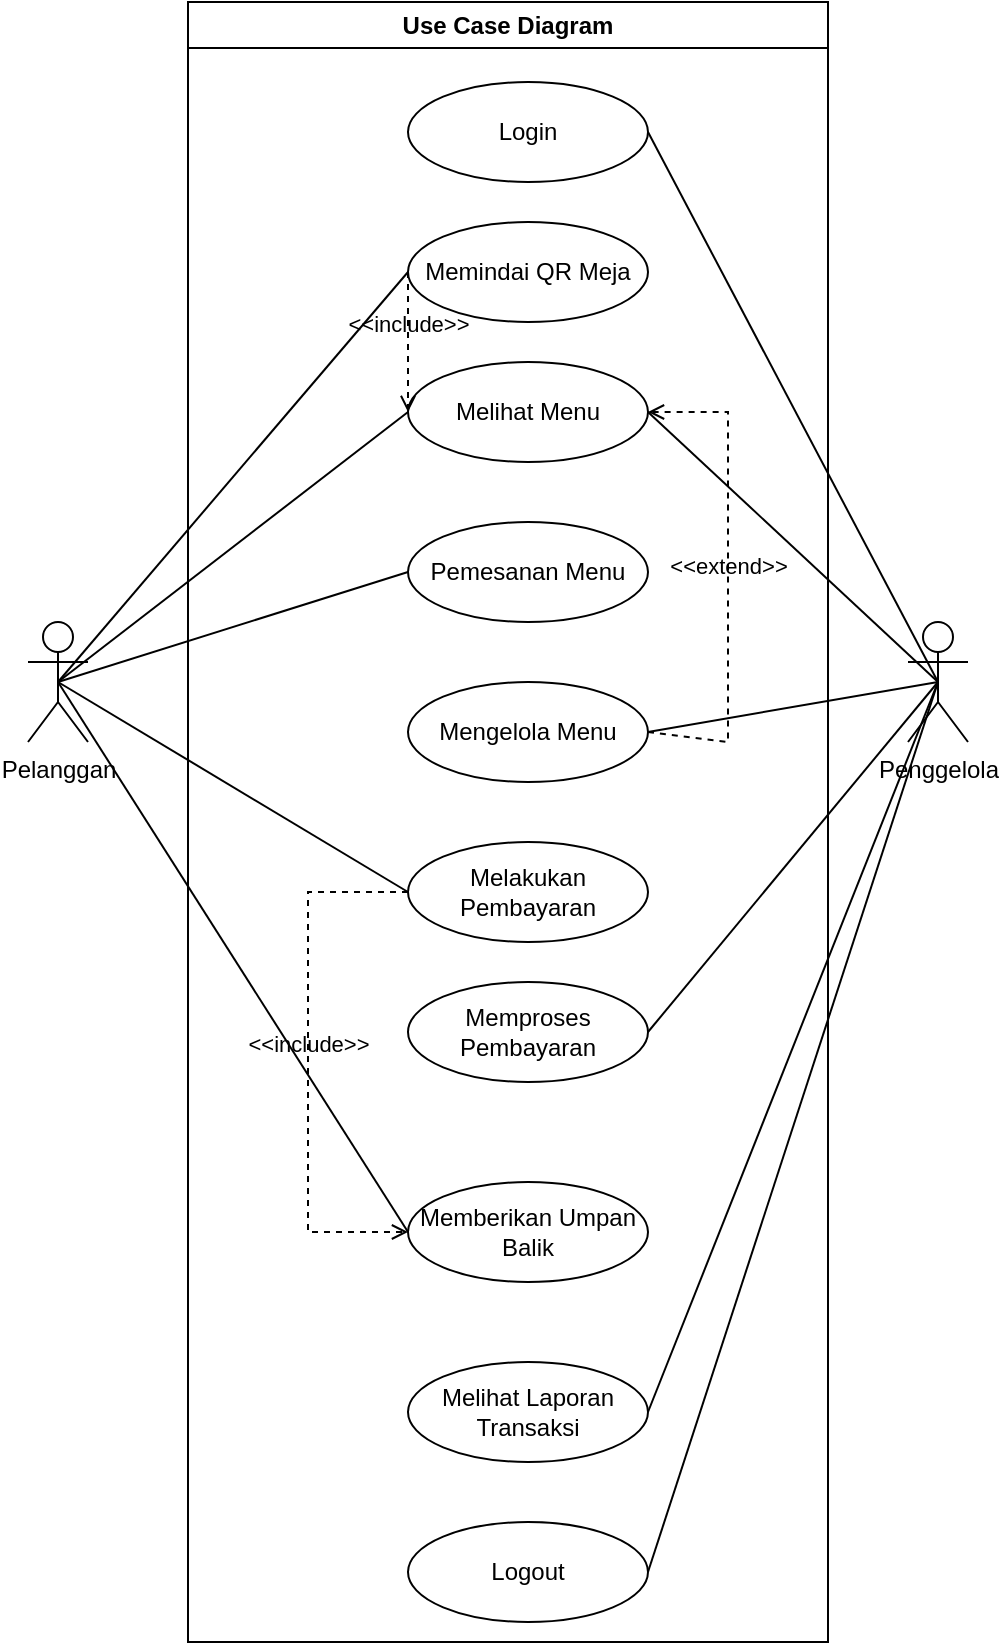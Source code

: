 <mxfile version="28.0.4" pages="5">
  <diagram name="Use Case" id="55sZkN8YdMZ-hKlBW132">
    <mxGraphModel dx="2066" dy="1201" grid="1" gridSize="10" guides="1" tooltips="1" connect="1" arrows="1" fold="1" page="1" pageScale="1" pageWidth="850" pageHeight="1100" math="0" shadow="0">
      <root>
        <mxCell id="0" />
        <mxCell id="1" parent="0" />
        <mxCell id="o2vnmsY_6hxSHBYJZXNm-15" style="rounded=0;orthogonalLoop=1;jettySize=auto;html=1;exitX=0.5;exitY=0.5;exitDx=0;exitDy=0;exitPerimeter=0;entryX=0;entryY=0.5;entryDx=0;entryDy=0;endArrow=none;startFill=0;" parent="1" source="o2vnmsY_6hxSHBYJZXNm-1" target="o2vnmsY_6hxSHBYJZXNm-6" edge="1">
          <mxGeometry relative="1" as="geometry" />
        </mxCell>
        <mxCell id="o2vnmsY_6hxSHBYJZXNm-16" style="rounded=0;orthogonalLoop=1;jettySize=auto;html=1;exitX=0.5;exitY=0.5;exitDx=0;exitDy=0;exitPerimeter=0;entryX=0;entryY=0.5;entryDx=0;entryDy=0;endArrow=none;startFill=0;" parent="1" source="o2vnmsY_6hxSHBYJZXNm-1" target="o2vnmsY_6hxSHBYJZXNm-8" edge="1">
          <mxGeometry relative="1" as="geometry" />
        </mxCell>
        <mxCell id="o2vnmsY_6hxSHBYJZXNm-17" style="rounded=0;orthogonalLoop=1;jettySize=auto;html=1;exitX=0.5;exitY=0.5;exitDx=0;exitDy=0;exitPerimeter=0;entryX=0;entryY=0.5;entryDx=0;entryDy=0;endArrow=none;startFill=0;" parent="1" source="o2vnmsY_6hxSHBYJZXNm-1" target="o2vnmsY_6hxSHBYJZXNm-10" edge="1">
          <mxGeometry relative="1" as="geometry" />
        </mxCell>
        <mxCell id="o2vnmsY_6hxSHBYJZXNm-1" value="Pelanggan" style="shape=umlActor;verticalLabelPosition=bottom;verticalAlign=top;html=1;outlineConnect=0;" parent="1" vertex="1">
          <mxGeometry x="150" y="320" width="30" height="60" as="geometry" />
        </mxCell>
        <mxCell id="o2vnmsY_6hxSHBYJZXNm-19" style="rounded=0;orthogonalLoop=1;jettySize=auto;html=1;exitX=0.5;exitY=0.5;exitDx=0;exitDy=0;exitPerimeter=0;entryX=1;entryY=0.5;entryDx=0;entryDy=0;endArrow=none;startFill=0;" parent="1" source="o2vnmsY_6hxSHBYJZXNm-3" target="o2vnmsY_6hxSHBYJZXNm-5" edge="1">
          <mxGeometry relative="1" as="geometry" />
        </mxCell>
        <mxCell id="o2vnmsY_6hxSHBYJZXNm-20" style="rounded=0;orthogonalLoop=1;jettySize=auto;html=1;exitX=0.5;exitY=0.5;exitDx=0;exitDy=0;exitPerimeter=0;entryX=1;entryY=0.5;entryDx=0;entryDy=0;endArrow=none;startFill=0;" parent="1" source="o2vnmsY_6hxSHBYJZXNm-3" target="o2vnmsY_6hxSHBYJZXNm-6" edge="1">
          <mxGeometry relative="1" as="geometry" />
        </mxCell>
        <mxCell id="o2vnmsY_6hxSHBYJZXNm-21" style="rounded=0;orthogonalLoop=1;jettySize=auto;html=1;exitX=0.5;exitY=0.5;exitDx=0;exitDy=0;exitPerimeter=0;entryX=1;entryY=0.5;entryDx=0;entryDy=0;endArrow=none;startFill=0;" parent="1" source="o2vnmsY_6hxSHBYJZXNm-3" target="o2vnmsY_6hxSHBYJZXNm-7" edge="1">
          <mxGeometry relative="1" as="geometry" />
        </mxCell>
        <mxCell id="o2vnmsY_6hxSHBYJZXNm-22" style="rounded=0;orthogonalLoop=1;jettySize=auto;html=1;exitX=0.5;exitY=0.5;exitDx=0;exitDy=0;exitPerimeter=0;entryX=1;entryY=0.5;entryDx=0;entryDy=0;endArrow=none;startFill=0;" parent="1" source="o2vnmsY_6hxSHBYJZXNm-3" target="o2vnmsY_6hxSHBYJZXNm-9" edge="1">
          <mxGeometry relative="1" as="geometry" />
        </mxCell>
        <mxCell id="o2vnmsY_6hxSHBYJZXNm-23" style="rounded=0;orthogonalLoop=1;jettySize=auto;html=1;exitX=0.5;exitY=0.5;exitDx=0;exitDy=0;exitPerimeter=0;entryX=1;entryY=0.5;entryDx=0;entryDy=0;endArrow=none;startFill=0;" parent="1" source="o2vnmsY_6hxSHBYJZXNm-3" target="o2vnmsY_6hxSHBYJZXNm-11" edge="1">
          <mxGeometry relative="1" as="geometry" />
        </mxCell>
        <mxCell id="o2vnmsY_6hxSHBYJZXNm-24" style="rounded=0;orthogonalLoop=1;jettySize=auto;html=1;exitX=0.5;exitY=0.5;exitDx=0;exitDy=0;exitPerimeter=0;entryX=1;entryY=0.5;entryDx=0;entryDy=0;endArrow=none;startFill=0;" parent="1" source="o2vnmsY_6hxSHBYJZXNm-3" target="o2vnmsY_6hxSHBYJZXNm-12" edge="1">
          <mxGeometry relative="1" as="geometry" />
        </mxCell>
        <mxCell id="o2vnmsY_6hxSHBYJZXNm-3" value="Penggelola" style="shape=umlActor;verticalLabelPosition=bottom;verticalAlign=top;html=1;outlineConnect=0;" parent="1" vertex="1">
          <mxGeometry x="590" y="320" width="30" height="60" as="geometry" />
        </mxCell>
        <mxCell id="o2vnmsY_6hxSHBYJZXNm-28" value="Use Case Diagram" style="swimlane;whiteSpace=wrap;html=1;" parent="1" vertex="1">
          <mxGeometry x="230" y="10" width="320" height="820" as="geometry" />
        </mxCell>
        <mxCell id="o2vnmsY_6hxSHBYJZXNm-6" value="Melihat Menu" style="ellipse;whiteSpace=wrap;html=1;" parent="o2vnmsY_6hxSHBYJZXNm-28" vertex="1">
          <mxGeometry x="110" y="180" width="120" height="50" as="geometry" />
        </mxCell>
        <mxCell id="o2vnmsY_6hxSHBYJZXNm-25" value="&amp;lt;&amp;lt;extend&amp;gt;&amp;gt;" style="html=1;verticalAlign=bottom;labelBackgroundColor=none;endArrow=open;endFill=0;dashed=1;rounded=0;entryX=1;entryY=0.5;entryDx=0;entryDy=0;exitX=1;exitY=0.5;exitDx=0;exitDy=0;" parent="o2vnmsY_6hxSHBYJZXNm-28" source="o2vnmsY_6hxSHBYJZXNm-7" target="o2vnmsY_6hxSHBYJZXNm-6" edge="1">
          <mxGeometry x="-0.025" width="160" relative="1" as="geometry">
            <mxPoint x="170" y="340" as="sourcePoint" />
            <mxPoint x="280" y="490" as="targetPoint" />
            <mxPoint as="offset" />
            <Array as="points">
              <mxPoint x="270" y="370" />
              <mxPoint x="270" y="205" />
            </Array>
          </mxGeometry>
        </mxCell>
        <mxCell id="o2vnmsY_6hxSHBYJZXNm-7" value="Mengelola Menu" style="ellipse;whiteSpace=wrap;html=1;" parent="o2vnmsY_6hxSHBYJZXNm-28" vertex="1">
          <mxGeometry x="110" y="340" width="120" height="50" as="geometry" />
        </mxCell>
        <mxCell id="o2vnmsY_6hxSHBYJZXNm-8" value="Melakukan Pembayaran" style="ellipse;whiteSpace=wrap;html=1;" parent="o2vnmsY_6hxSHBYJZXNm-28" vertex="1">
          <mxGeometry x="110" y="420" width="120" height="50" as="geometry" />
        </mxCell>
        <mxCell id="o2vnmsY_6hxSHBYJZXNm-27" value="&amp;lt;&amp;lt;include&amp;gt;&amp;gt;" style="html=1;verticalAlign=bottom;labelBackgroundColor=none;endArrow=open;endFill=0;dashed=1;rounded=0;exitX=0;exitY=0.5;exitDx=0;exitDy=0;entryX=0;entryY=0.5;entryDx=0;entryDy=0;" parent="o2vnmsY_6hxSHBYJZXNm-28" source="o2vnmsY_6hxSHBYJZXNm-8" target="o2vnmsY_6hxSHBYJZXNm-10" edge="1">
          <mxGeometry width="160" relative="1" as="geometry">
            <mxPoint x="120" y="470" as="sourcePoint" />
            <mxPoint x="280" y="470" as="targetPoint" />
            <Array as="points">
              <mxPoint x="60" y="445" />
              <mxPoint x="60" y="615" />
            </Array>
          </mxGeometry>
        </mxCell>
        <mxCell id="o2vnmsY_6hxSHBYJZXNm-9" value="Memproses Pembayaran" style="ellipse;whiteSpace=wrap;html=1;" parent="o2vnmsY_6hxSHBYJZXNm-28" vertex="1">
          <mxGeometry x="110" y="490" width="120" height="50" as="geometry" />
        </mxCell>
        <mxCell id="o2vnmsY_6hxSHBYJZXNm-10" value="Memberikan Umpan Balik" style="ellipse;whiteSpace=wrap;html=1;" parent="o2vnmsY_6hxSHBYJZXNm-28" vertex="1">
          <mxGeometry x="110" y="590" width="120" height="50" as="geometry" />
        </mxCell>
        <mxCell id="o2vnmsY_6hxSHBYJZXNm-11" value="Melihat Laporan Transaksi" style="ellipse;whiteSpace=wrap;html=1;" parent="o2vnmsY_6hxSHBYJZXNm-28" vertex="1">
          <mxGeometry x="110" y="680" width="120" height="50" as="geometry" />
        </mxCell>
        <mxCell id="o2vnmsY_6hxSHBYJZXNm-12" value="Logout" style="ellipse;whiteSpace=wrap;html=1;" parent="o2vnmsY_6hxSHBYJZXNm-28" vertex="1">
          <mxGeometry x="110" y="760" width="120" height="50" as="geometry" />
        </mxCell>
        <mxCell id="bZUgBfyAt-HfE0C3SZsf-1" value="Pemesanan Menu" style="ellipse;whiteSpace=wrap;html=1;" parent="o2vnmsY_6hxSHBYJZXNm-28" vertex="1">
          <mxGeometry x="110" y="260" width="120" height="50" as="geometry" />
        </mxCell>
        <mxCell id="o2vnmsY_6hxSHBYJZXNm-5" value="Login" style="ellipse;whiteSpace=wrap;html=1;" parent="o2vnmsY_6hxSHBYJZXNm-28" vertex="1">
          <mxGeometry x="110" y="40" width="120" height="50" as="geometry" />
        </mxCell>
        <mxCell id="XxN6MgfxbXCgbraZ-0Pj-1" value="Memindai QR Meja" style="ellipse;whiteSpace=wrap;html=1;" parent="o2vnmsY_6hxSHBYJZXNm-28" vertex="1">
          <mxGeometry x="110" y="110" width="120" height="50" as="geometry" />
        </mxCell>
        <mxCell id="XxN6MgfxbXCgbraZ-0Pj-2" value="&amp;lt;&amp;lt;include&amp;gt;&amp;gt;" style="html=1;verticalAlign=bottom;labelBackgroundColor=none;endArrow=open;endFill=0;dashed=1;rounded=0;entryX=0;entryY=0.5;entryDx=0;entryDy=0;exitX=0;exitY=0.5;exitDx=0;exitDy=0;" parent="o2vnmsY_6hxSHBYJZXNm-28" source="XxN6MgfxbXCgbraZ-0Pj-1" target="o2vnmsY_6hxSHBYJZXNm-6" edge="1">
          <mxGeometry width="160" relative="1" as="geometry">
            <mxPoint x="120" y="410" as="sourcePoint" />
            <mxPoint x="280" y="410" as="targetPoint" />
            <mxPoint as="offset" />
          </mxGeometry>
        </mxCell>
        <mxCell id="bZUgBfyAt-HfE0C3SZsf-2" style="rounded=0;orthogonalLoop=1;jettySize=auto;html=1;exitX=0.5;exitY=0.5;exitDx=0;exitDy=0;exitPerimeter=0;entryX=0;entryY=0.5;entryDx=0;entryDy=0;endArrow=none;startFill=0;" parent="1" source="o2vnmsY_6hxSHBYJZXNm-1" target="bZUgBfyAt-HfE0C3SZsf-1" edge="1">
          <mxGeometry relative="1" as="geometry">
            <mxPoint x="320" y="375" as="sourcePoint" />
            <mxPoint x="495" y="240" as="targetPoint" />
          </mxGeometry>
        </mxCell>
        <mxCell id="pUhmDYW239pqNEzSOSiQ-1" style="rounded=0;orthogonalLoop=1;jettySize=auto;html=1;exitX=0.5;exitY=0.5;exitDx=0;exitDy=0;exitPerimeter=0;entryX=0;entryY=0.5;entryDx=0;entryDy=0;endArrow=none;startFill=0;" edge="1" parent="1" source="o2vnmsY_6hxSHBYJZXNm-1" target="XxN6MgfxbXCgbraZ-0Pj-1">
          <mxGeometry relative="1" as="geometry" />
        </mxCell>
      </root>
    </mxGraphModel>
  </diagram>
  <diagram id="__RHel02OCl8HwPLvtvn" name="Class Diagram">
    <mxGraphModel dx="1426" dy="824" grid="1" gridSize="10" guides="1" tooltips="1" connect="1" arrows="1" fold="1" page="1" pageScale="1" pageWidth="850" pageHeight="1100" math="0" shadow="0">
      <root>
        <mxCell id="0" />
        <mxCell id="1" parent="0" />
        <mxCell id="_2oM87HFaIKa-joO6hip-73" value="User" style="swimlane;fontStyle=1;align=center;verticalAlign=top;childLayout=stackLayout;horizontal=1;startSize=32;horizontalStack=0;resizeParent=1;resizeParentMax=0;resizeLast=0;collapsible=0;marginBottom=0;" parent="1" vertex="1">
          <mxGeometry x="40" y="50" width="303" height="264" as="geometry" />
        </mxCell>
        <mxCell id="_2oM87HFaIKa-joO6hip-74" value="+int id" style="text;strokeColor=none;fillColor=none;align=left;verticalAlign=top;spacingLeft=4;spacingRight=4;overflow=hidden;rotatable=0;points=[[0,0.5],[1,0.5]];portConstraint=eastwest;" parent="_2oM87HFaIKa-joO6hip-73" vertex="1">
          <mxGeometry y="32" width="303" height="32" as="geometry" />
        </mxCell>
        <mxCell id="_2oM87HFaIKa-joO6hip-75" value="+string name" style="text;strokeColor=none;fillColor=none;align=left;verticalAlign=top;spacingLeft=4;spacingRight=4;overflow=hidden;rotatable=0;points=[[0,0.5],[1,0.5]];portConstraint=eastwest;" parent="_2oM87HFaIKa-joO6hip-73" vertex="1">
          <mxGeometry y="64" width="303" height="32" as="geometry" />
        </mxCell>
        <mxCell id="_2oM87HFaIKa-joO6hip-76" value="+string email" style="text;strokeColor=none;fillColor=none;align=left;verticalAlign=top;spacingLeft=4;spacingRight=4;overflow=hidden;rotatable=0;points=[[0,0.5],[1,0.5]];portConstraint=eastwest;" parent="_2oM87HFaIKa-joO6hip-73" vertex="1">
          <mxGeometry y="96" width="303" height="32" as="geometry" />
        </mxCell>
        <mxCell id="_2oM87HFaIKa-joO6hip-77" value="+string password" style="text;strokeColor=none;fillColor=none;align=left;verticalAlign=top;spacingLeft=4;spacingRight=4;overflow=hidden;rotatable=0;points=[[0,0.5],[1,0.5]];portConstraint=eastwest;" parent="_2oM87HFaIKa-joO6hip-73" vertex="1">
          <mxGeometry y="128" width="303" height="32" as="geometry" />
        </mxCell>
        <mxCell id="_2oM87HFaIKa-joO6hip-78" style="line;strokeWidth=1;fillColor=none;align=left;verticalAlign=middle;spacingTop=-1;spacingLeft=3;spacingRight=3;rotatable=0;labelPosition=right;points=[];portConstraint=eastwest;strokeColor=inherit;" parent="_2oM87HFaIKa-joO6hip-73" vertex="1">
          <mxGeometry y="160" width="303" height="8" as="geometry" />
        </mxCell>
        <mxCell id="_2oM87HFaIKa-joO6hip-79" value="+enum role(admin, kasir, pelanggan)" style="text;strokeColor=none;fillColor=none;align=left;verticalAlign=top;spacingLeft=4;spacingRight=4;overflow=hidden;rotatable=0;points=[[0,0.5],[1,0.5]];portConstraint=eastwest;" parent="_2oM87HFaIKa-joO6hip-73" vertex="1">
          <mxGeometry y="168" width="303" height="32" as="geometry" />
        </mxCell>
        <mxCell id="_2oM87HFaIKa-joO6hip-80" value="+login()" style="text;strokeColor=none;fillColor=none;align=left;verticalAlign=top;spacingLeft=4;spacingRight=4;overflow=hidden;rotatable=0;points=[[0,0.5],[1,0.5]];portConstraint=eastwest;" parent="_2oM87HFaIKa-joO6hip-73" vertex="1">
          <mxGeometry y="200" width="303" height="32" as="geometry" />
        </mxCell>
        <mxCell id="_2oM87HFaIKa-joO6hip-81" value="+logout()" style="text;strokeColor=none;fillColor=none;align=left;verticalAlign=top;spacingLeft=4;spacingRight=4;overflow=hidden;rotatable=0;points=[[0,0.5],[1,0.5]];portConstraint=eastwest;" parent="_2oM87HFaIKa-joO6hip-73" vertex="1">
          <mxGeometry y="232" width="303" height="32" as="geometry" />
        </mxCell>
        <mxCell id="_2oM87HFaIKa-joO6hip-82" value="Menu" style="swimlane;fontStyle=1;align=center;verticalAlign=top;childLayout=stackLayout;horizontal=1;startSize=29.818;horizontalStack=0;resizeParent=1;resizeParentMax=0;resizeLast=0;collapsible=0;marginBottom=0;" parent="1" vertex="1">
          <mxGeometry x="56" y="740" width="184" height="337.818" as="geometry" />
        </mxCell>
        <mxCell id="_2oM87HFaIKa-joO6hip-83" value="+int id" style="text;strokeColor=none;fillColor=none;align=left;verticalAlign=top;spacingLeft=4;spacingRight=4;overflow=hidden;rotatable=0;points=[[0,0.5],[1,0.5]];portConstraint=eastwest;" parent="_2oM87HFaIKa-joO6hip-82" vertex="1">
          <mxGeometry y="29.818" width="184" height="30" as="geometry" />
        </mxCell>
        <mxCell id="_2oM87HFaIKa-joO6hip-84" value="+string nama_menu" style="text;strokeColor=none;fillColor=none;align=left;verticalAlign=top;spacingLeft=4;spacingRight=4;overflow=hidden;rotatable=0;points=[[0,0.5],[1,0.5]];portConstraint=eastwest;" parent="_2oM87HFaIKa-joO6hip-82" vertex="1">
          <mxGeometry y="59.818" width="184" height="30" as="geometry" />
        </mxCell>
        <mxCell id="_2oM87HFaIKa-joO6hip-85" value="+string deskripsi" style="text;strokeColor=none;fillColor=none;align=left;verticalAlign=top;spacingLeft=4;spacingRight=4;overflow=hidden;rotatable=0;points=[[0,0.5],[1,0.5]];portConstraint=eastwest;" parent="_2oM87HFaIKa-joO6hip-82" vertex="1">
          <mxGeometry y="89.818" width="184" height="30" as="geometry" />
        </mxCell>
        <mxCell id="_2oM87HFaIKa-joO6hip-86" value="+decimal harga" style="text;strokeColor=none;fillColor=none;align=left;verticalAlign=top;spacingLeft=4;spacingRight=4;overflow=hidden;rotatable=0;points=[[0,0.5],[1,0.5]];portConstraint=eastwest;" parent="_2oM87HFaIKa-joO6hip-82" vertex="1">
          <mxGeometry y="119.818" width="184" height="30" as="geometry" />
        </mxCell>
        <mxCell id="_2oM87HFaIKa-joO6hip-87" value="+string kategori" style="text;strokeColor=none;fillColor=none;align=left;verticalAlign=top;spacingLeft=4;spacingRight=4;overflow=hidden;rotatable=0;points=[[0,0.5],[1,0.5]];portConstraint=eastwest;" parent="_2oM87HFaIKa-joO6hip-82" vertex="1">
          <mxGeometry y="149.818" width="184" height="30" as="geometry" />
        </mxCell>
        <mxCell id="_2oM87HFaIKa-joO6hip-88" value="+string foto" style="text;strokeColor=none;fillColor=none;align=left;verticalAlign=top;spacingLeft=4;spacingRight=4;overflow=hidden;rotatable=0;points=[[0,0.5],[1,0.5]];portConstraint=eastwest;" parent="_2oM87HFaIKa-joO6hip-82" vertex="1">
          <mxGeometry y="179.818" width="184" height="30" as="geometry" />
        </mxCell>
        <mxCell id="_2oM87HFaIKa-joO6hip-89" value="+boolean status" style="text;strokeColor=none;fillColor=none;align=left;verticalAlign=top;spacingLeft=4;spacingRight=4;overflow=hidden;rotatable=0;points=[[0,0.5],[1,0.5]];portConstraint=eastwest;" parent="_2oM87HFaIKa-joO6hip-82" vertex="1">
          <mxGeometry y="209.818" width="184" height="30" as="geometry" />
        </mxCell>
        <mxCell id="_2oM87HFaIKa-joO6hip-90" style="line;strokeWidth=1;fillColor=none;align=left;verticalAlign=middle;spacingTop=-1;spacingLeft=3;spacingRight=3;rotatable=0;labelPosition=right;points=[];portConstraint=eastwest;strokeColor=inherit;" parent="_2oM87HFaIKa-joO6hip-82" vertex="1">
          <mxGeometry y="239.818" width="184" height="8" as="geometry" />
        </mxCell>
        <mxCell id="_2oM87HFaIKa-joO6hip-91" value="+tambahMenu()" style="text;strokeColor=none;fillColor=none;align=left;verticalAlign=top;spacingLeft=4;spacingRight=4;overflow=hidden;rotatable=0;points=[[0,0.5],[1,0.5]];portConstraint=eastwest;" parent="_2oM87HFaIKa-joO6hip-82" vertex="1">
          <mxGeometry y="247.818" width="184" height="30" as="geometry" />
        </mxCell>
        <mxCell id="_2oM87HFaIKa-joO6hip-92" value="+ubahMenu()" style="text;strokeColor=none;fillColor=none;align=left;verticalAlign=top;spacingLeft=4;spacingRight=4;overflow=hidden;rotatable=0;points=[[0,0.5],[1,0.5]];portConstraint=eastwest;" parent="_2oM87HFaIKa-joO6hip-82" vertex="1">
          <mxGeometry y="277.818" width="184" height="30" as="geometry" />
        </mxCell>
        <mxCell id="_2oM87HFaIKa-joO6hip-93" value="+hapusMenu()" style="text;strokeColor=none;fillColor=none;align=left;verticalAlign=top;spacingLeft=4;spacingRight=4;overflow=hidden;rotatable=0;points=[[0,0.5],[1,0.5]];portConstraint=eastwest;" parent="_2oM87HFaIKa-joO6hip-82" vertex="1">
          <mxGeometry y="307.818" width="184" height="30" as="geometry" />
        </mxCell>
        <mxCell id="_2oM87HFaIKa-joO6hip-94" value="Order" style="swimlane;fontStyle=1;align=center;verticalAlign=top;childLayout=stackLayout;horizontal=1;startSize=31.111;horizontalStack=0;resizeParent=1;resizeParentMax=0;resizeLast=0;collapsible=0;marginBottom=0;" parent="1" vertex="1">
          <mxGeometry x="440" y="50" width="401" height="318.111" as="geometry" />
        </mxCell>
        <mxCell id="_2oM87HFaIKa-joO6hip-95" value="+int id" style="text;strokeColor=none;fillColor=none;align=left;verticalAlign=top;spacingLeft=4;spacingRight=4;overflow=hidden;rotatable=0;points=[[0,0.5],[1,0.5]];portConstraint=eastwest;" parent="_2oM87HFaIKa-joO6hip-94" vertex="1">
          <mxGeometry y="31.111" width="401" height="31" as="geometry" />
        </mxCell>
        <mxCell id="_2oM87HFaIKa-joO6hip-96" value="+int user_id" style="text;strokeColor=none;fillColor=none;align=left;verticalAlign=top;spacingLeft=4;spacingRight=4;overflow=hidden;rotatable=0;points=[[0,0.5],[1,0.5]];portConstraint=eastwest;" parent="_2oM87HFaIKa-joO6hip-94" vertex="1">
          <mxGeometry y="62.111" width="401" height="31" as="geometry" />
        </mxCell>
        <mxCell id="1t9FYPVaqNPT6Nxa8_Vi-1" value="+int no_meja" style="text;strokeColor=none;fillColor=none;align=left;verticalAlign=top;spacingLeft=4;spacingRight=4;overflow=hidden;rotatable=0;points=[[0,0.5],[1,0.5]];portConstraint=eastwest;" vertex="1" parent="_2oM87HFaIKa-joO6hip-94">
          <mxGeometry y="93.111" width="401" height="31" as="geometry" />
        </mxCell>
        <mxCell id="_2oM87HFaIKa-joO6hip-97" value="+datetime tanggal_order" style="text;strokeColor=none;fillColor=none;align=left;verticalAlign=top;spacingLeft=4;spacingRight=4;overflow=hidden;rotatable=0;points=[[0,0.5],[1,0.5]];portConstraint=eastwest;" parent="_2oM87HFaIKa-joO6hip-94" vertex="1">
          <mxGeometry y="124.111" width="401" height="31" as="geometry" />
        </mxCell>
        <mxCell id="_2oM87HFaIKa-joO6hip-98" value="+decimal total_harga" style="text;strokeColor=none;fillColor=none;align=left;verticalAlign=top;spacingLeft=4;spacingRight=4;overflow=hidden;rotatable=0;points=[[0,0.5],[1,0.5]];portConstraint=eastwest;" parent="_2oM87HFaIKa-joO6hip-94" vertex="1">
          <mxGeometry y="155.111" width="401" height="31" as="geometry" />
        </mxCell>
        <mxCell id="_2oM87HFaIKa-joO6hip-99" style="line;strokeWidth=1;fillColor=none;align=left;verticalAlign=middle;spacingTop=-1;spacingLeft=3;spacingRight=3;rotatable=0;labelPosition=right;points=[];portConstraint=eastwest;strokeColor=inherit;" parent="_2oM87HFaIKa-joO6hip-94" vertex="1">
          <mxGeometry y="186.111" width="401" height="8" as="geometry" />
        </mxCell>
        <mxCell id="_2oM87HFaIKa-joO6hip-100" value="+enum status_order(menunggu, diproses, selesai)" style="text;strokeColor=none;fillColor=none;align=left;verticalAlign=top;spacingLeft=4;spacingRight=4;overflow=hidden;rotatable=0;points=[[0,0.5],[1,0.5]];portConstraint=eastwest;" parent="_2oM87HFaIKa-joO6hip-94" vertex="1">
          <mxGeometry y="194.111" width="401" height="31" as="geometry" />
        </mxCell>
        <mxCell id="_2oM87HFaIKa-joO6hip-101" value="+buatOrder()" style="text;strokeColor=none;fillColor=none;align=left;verticalAlign=top;spacingLeft=4;spacingRight=4;overflow=hidden;rotatable=0;points=[[0,0.5],[1,0.5]];portConstraint=eastwest;" parent="_2oM87HFaIKa-joO6hip-94" vertex="1">
          <mxGeometry y="225.111" width="401" height="31" as="geometry" />
        </mxCell>
        <mxCell id="_2oM87HFaIKa-joO6hip-102" value="+updateStatus()" style="text;strokeColor=none;fillColor=none;align=left;verticalAlign=top;spacingLeft=4;spacingRight=4;overflow=hidden;rotatable=0;points=[[0,0.5],[1,0.5]];portConstraint=eastwest;" parent="_2oM87HFaIKa-joO6hip-94" vertex="1">
          <mxGeometry y="256.111" width="401" height="31" as="geometry" />
        </mxCell>
        <mxCell id="_2oM87HFaIKa-joO6hip-103" value="+hitungTotal()" style="text;strokeColor=none;fillColor=none;align=left;verticalAlign=top;spacingLeft=4;spacingRight=4;overflow=hidden;rotatable=0;points=[[0,0.5],[1,0.5]];portConstraint=eastwest;" parent="_2oM87HFaIKa-joO6hip-94" vertex="1">
          <mxGeometry y="287.111" width="401" height="31" as="geometry" />
        </mxCell>
        <mxCell id="_2oM87HFaIKa-joO6hip-104" value="OrderDetail" style="swimlane;fontStyle=1;align=center;verticalAlign=top;childLayout=stackLayout;horizontal=1;startSize=32;horizontalStack=0;resizeParent=1;resizeParentMax=0;resizeLast=0;collapsible=0;marginBottom=0;" parent="1" vertex="1">
          <mxGeometry x="50" y="390" width="196" height="264" as="geometry" />
        </mxCell>
        <mxCell id="_2oM87HFaIKa-joO6hip-105" value="+int id" style="text;strokeColor=none;fillColor=none;align=left;verticalAlign=top;spacingLeft=4;spacingRight=4;overflow=hidden;rotatable=0;points=[[0,0.5],[1,0.5]];portConstraint=eastwest;" parent="_2oM87HFaIKa-joO6hip-104" vertex="1">
          <mxGeometry y="32" width="196" height="32" as="geometry" />
        </mxCell>
        <mxCell id="_2oM87HFaIKa-joO6hip-106" value="+int order_id" style="text;strokeColor=none;fillColor=none;align=left;verticalAlign=top;spacingLeft=4;spacingRight=4;overflow=hidden;rotatable=0;points=[[0,0.5],[1,0.5]];portConstraint=eastwest;" parent="_2oM87HFaIKa-joO6hip-104" vertex="1">
          <mxGeometry y="64" width="196" height="32" as="geometry" />
        </mxCell>
        <mxCell id="_2oM87HFaIKa-joO6hip-107" value="+int menu_id" style="text;strokeColor=none;fillColor=none;align=left;verticalAlign=top;spacingLeft=4;spacingRight=4;overflow=hidden;rotatable=0;points=[[0,0.5],[1,0.5]];portConstraint=eastwest;" parent="_2oM87HFaIKa-joO6hip-104" vertex="1">
          <mxGeometry y="96" width="196" height="32" as="geometry" />
        </mxCell>
        <mxCell id="_2oM87HFaIKa-joO6hip-108" value="+int jumlah" style="text;strokeColor=none;fillColor=none;align=left;verticalAlign=top;spacingLeft=4;spacingRight=4;overflow=hidden;rotatable=0;points=[[0,0.5],[1,0.5]];portConstraint=eastwest;" parent="_2oM87HFaIKa-joO6hip-104" vertex="1">
          <mxGeometry y="128" width="196" height="32" as="geometry" />
        </mxCell>
        <mxCell id="_2oM87HFaIKa-joO6hip-109" value="+decimal subtotal" style="text;strokeColor=none;fillColor=none;align=left;verticalAlign=top;spacingLeft=4;spacingRight=4;overflow=hidden;rotatable=0;points=[[0,0.5],[1,0.5]];portConstraint=eastwest;" parent="_2oM87HFaIKa-joO6hip-104" vertex="1">
          <mxGeometry y="160" width="196" height="32" as="geometry" />
        </mxCell>
        <mxCell id="_2oM87HFaIKa-joO6hip-110" style="line;strokeWidth=1;fillColor=none;align=left;verticalAlign=middle;spacingTop=-1;spacingLeft=3;spacingRight=3;rotatable=0;labelPosition=right;points=[];portConstraint=eastwest;strokeColor=inherit;" parent="_2oM87HFaIKa-joO6hip-104" vertex="1">
          <mxGeometry y="192" width="196" height="8" as="geometry" />
        </mxCell>
        <mxCell id="_2oM87HFaIKa-joO6hip-111" value="+tambahItem()" style="text;strokeColor=none;fillColor=none;align=left;verticalAlign=top;spacingLeft=4;spacingRight=4;overflow=hidden;rotatable=0;points=[[0,0.5],[1,0.5]];portConstraint=eastwest;" parent="_2oM87HFaIKa-joO6hip-104" vertex="1">
          <mxGeometry y="200" width="196" height="32" as="geometry" />
        </mxCell>
        <mxCell id="_2oM87HFaIKa-joO6hip-112" value="+hapusItem()" style="text;strokeColor=none;fillColor=none;align=left;verticalAlign=top;spacingLeft=4;spacingRight=4;overflow=hidden;rotatable=0;points=[[0,0.5],[1,0.5]];portConstraint=eastwest;" parent="_2oM87HFaIKa-joO6hip-104" vertex="1">
          <mxGeometry y="232" width="196" height="32" as="geometry" />
        </mxCell>
        <mxCell id="_2oM87HFaIKa-joO6hip-113" value="Pembayaran" style="swimlane;fontStyle=1;align=center;verticalAlign=top;childLayout=stackLayout;horizontal=1;startSize=31.111;horizontalStack=0;resizeParent=1;resizeParentMax=0;resizeLast=0;collapsible=0;marginBottom=0;" parent="1" vertex="1">
          <mxGeometry x="380" y="406" width="387" height="287.111" as="geometry" />
        </mxCell>
        <mxCell id="_2oM87HFaIKa-joO6hip-114" value="+int id" style="text;strokeColor=none;fillColor=none;align=left;verticalAlign=top;spacingLeft=4;spacingRight=4;overflow=hidden;rotatable=0;points=[[0,0.5],[1,0.5]];portConstraint=eastwest;" parent="_2oM87HFaIKa-joO6hip-113" vertex="1">
          <mxGeometry y="31.111" width="387" height="31" as="geometry" />
        </mxCell>
        <mxCell id="_2oM87HFaIKa-joO6hip-115" value="+int order_id" style="text;strokeColor=none;fillColor=none;align=left;verticalAlign=top;spacingLeft=4;spacingRight=4;overflow=hidden;rotatable=0;points=[[0,0.5],[1,0.5]];portConstraint=eastwest;" parent="_2oM87HFaIKa-joO6hip-113" vertex="1">
          <mxGeometry y="62.111" width="387" height="31" as="geometry" />
        </mxCell>
        <mxCell id="_2oM87HFaIKa-joO6hip-116" value="+datetime waktu_bayar" style="text;strokeColor=none;fillColor=none;align=left;verticalAlign=top;spacingLeft=4;spacingRight=4;overflow=hidden;rotatable=0;points=[[0,0.5],[1,0.5]];portConstraint=eastwest;" parent="_2oM87HFaIKa-joO6hip-113" vertex="1">
          <mxGeometry y="93.111" width="387" height="31" as="geometry" />
        </mxCell>
        <mxCell id="_2oM87HFaIKa-joO6hip-117" value="+string bukti_qr" style="text;strokeColor=none;fillColor=none;align=left;verticalAlign=top;spacingLeft=4;spacingRight=4;overflow=hidden;rotatable=0;points=[[0,0.5],[1,0.5]];portConstraint=eastwest;" parent="_2oM87HFaIKa-joO6hip-113" vertex="1">
          <mxGeometry y="124.111" width="387" height="31" as="geometry" />
        </mxCell>
        <mxCell id="_2oM87HFaIKa-joO6hip-118" style="line;strokeWidth=1;fillColor=none;align=left;verticalAlign=middle;spacingTop=-1;spacingLeft=3;spacingRight=3;rotatable=0;labelPosition=right;points=[];portConstraint=eastwest;strokeColor=inherit;" parent="_2oM87HFaIKa-joO6hip-113" vertex="1">
          <mxGeometry y="155.111" width="387" height="8" as="geometry" />
        </mxCell>
        <mxCell id="_2oM87HFaIKa-joO6hip-119" value="+enum metode(QRIS, tunai)" style="text;strokeColor=none;fillColor=none;align=left;verticalAlign=top;spacingLeft=4;spacingRight=4;overflow=hidden;rotatable=0;points=[[0,0.5],[1,0.5]];portConstraint=eastwest;" parent="_2oM87HFaIKa-joO6hip-113" vertex="1">
          <mxGeometry y="163.111" width="387" height="31" as="geometry" />
        </mxCell>
        <mxCell id="_2oM87HFaIKa-joO6hip-120" value="+enum status(belum dibayar, sudah dibayar)" style="text;strokeColor=none;fillColor=none;align=left;verticalAlign=top;spacingLeft=4;spacingRight=4;overflow=hidden;rotatable=0;points=[[0,0.5],[1,0.5]];portConstraint=eastwest;" parent="_2oM87HFaIKa-joO6hip-113" vertex="1">
          <mxGeometry y="194.111" width="387" height="31" as="geometry" />
        </mxCell>
        <mxCell id="_2oM87HFaIKa-joO6hip-121" value="+verifikasiQRIS()" style="text;strokeColor=none;fillColor=none;align=left;verticalAlign=top;spacingLeft=4;spacingRight=4;overflow=hidden;rotatable=0;points=[[0,0.5],[1,0.5]];portConstraint=eastwest;" parent="_2oM87HFaIKa-joO6hip-113" vertex="1">
          <mxGeometry y="225.111" width="387" height="31" as="geometry" />
        </mxCell>
        <mxCell id="_2oM87HFaIKa-joO6hip-122" value="+cetakStruk()" style="text;strokeColor=none;fillColor=none;align=left;verticalAlign=top;spacingLeft=4;spacingRight=4;overflow=hidden;rotatable=0;points=[[0,0.5],[1,0.5]];portConstraint=eastwest;" parent="_2oM87HFaIKa-joO6hip-113" vertex="1">
          <mxGeometry y="256.111" width="387" height="31" as="geometry" />
        </mxCell>
        <mxCell id="_2oM87HFaIKa-joO6hip-123" value="melakukan" style="curved=1;startArrow=none;endArrow=open;endSize=12;exitX=0.997;exitY=-0.062;entryX=0;entryY=0.5;rounded=0;entryDx=0;entryDy=0;exitDx=0;exitDy=0;exitPerimeter=0;" parent="1" source="_2oM87HFaIKa-joO6hip-79" target="_2oM87HFaIKa-joO6hip-98" edge="1">
          <mxGeometry relative="1" as="geometry">
            <Array as="points" />
          </mxGeometry>
        </mxCell>
        <mxCell id="_2oM87HFaIKa-joO6hip-124" value="1" style="edgeLabel;resizable=0;labelBackgroundColor=none;fontSize=12;align=right;verticalAlign=top;" parent="_2oM87HFaIKa-joO6hip-123" vertex="1">
          <mxGeometry x="-1" relative="1" as="geometry" />
        </mxCell>
        <mxCell id="_2oM87HFaIKa-joO6hip-125" value="many" style="edgeLabel;resizable=0;labelBackgroundColor=none;fontSize=12;align=left;verticalAlign=bottom;" parent="_2oM87HFaIKa-joO6hip-123" vertex="1">
          <mxGeometry x="1" relative="1" as="geometry" />
        </mxCell>
        <mxCell id="_2oM87HFaIKa-joO6hip-126" value="memiliki" style="startArrow=none;endArrow=open;endSize=12;exitX=0;exitY=0.5;rounded=0;edgeStyle=orthogonalEdgeStyle;exitDx=0;exitDy=0;" parent="1" edge="1">
          <mxGeometry relative="1" as="geometry">
            <mxPoint x="440" y="330.011" as="sourcePoint" />
            <mxPoint x="148" y="390" as="targetPoint" />
          </mxGeometry>
        </mxCell>
        <mxCell id="_2oM87HFaIKa-joO6hip-127" value="1" style="edgeLabel;resizable=0;labelBackgroundColor=none;fontSize=12;align=right;verticalAlign=top;" parent="_2oM87HFaIKa-joO6hip-126" vertex="1">
          <mxGeometry x="-1" relative="1" as="geometry" />
        </mxCell>
        <mxCell id="_2oM87HFaIKa-joO6hip-128" value="many" style="edgeLabel;resizable=0;labelBackgroundColor=none;fontSize=12;align=left;verticalAlign=bottom;" parent="_2oM87HFaIKa-joO6hip-126" vertex="1">
          <mxGeometry x="1" relative="1" as="geometry">
            <mxPoint x="-38" y="-20" as="offset" />
          </mxGeometry>
        </mxCell>
        <mxCell id="_2oM87HFaIKa-joO6hip-129" value="mengacu" style="curved=1;startArrow=none;endArrow=open;endSize=12;exitX=0.5;exitY=1;entryX=0.5;entryY=0;rounded=0;" parent="1" source="_2oM87HFaIKa-joO6hip-104" target="_2oM87HFaIKa-joO6hip-82" edge="1">
          <mxGeometry x="0.21" y="52" relative="1" as="geometry">
            <Array as="points" />
            <mxPoint as="offset" />
          </mxGeometry>
        </mxCell>
        <mxCell id="_2oM87HFaIKa-joO6hip-130" value="many" style="edgeLabel;resizable=0;labelBackgroundColor=none;fontSize=12;align=right;verticalAlign=top;" parent="_2oM87HFaIKa-joO6hip-129" vertex="1">
          <mxGeometry x="-1" relative="1" as="geometry">
            <mxPoint x="-28" as="offset" />
          </mxGeometry>
        </mxCell>
        <mxCell id="_2oM87HFaIKa-joO6hip-131" value="1" style="edgeLabel;resizable=0;labelBackgroundColor=none;fontSize=12;align=left;verticalAlign=bottom;" parent="_2oM87HFaIKa-joO6hip-129" vertex="1">
          <mxGeometry x="1" relative="1" as="geometry" />
        </mxCell>
        <mxCell id="_2oM87HFaIKa-joO6hip-132" value="memiliki" style="startArrow=none;endArrow=open;endSize=12;exitX=0.84;exitY=1;entryX=0.5;entryY=0;rounded=0;edgeStyle=orthogonalEdgeStyle;" parent="1" source="_2oM87HFaIKa-joO6hip-94" target="_2oM87HFaIKa-joO6hip-113" edge="1">
          <mxGeometry relative="1" as="geometry" />
        </mxCell>
        <mxCell id="_2oM87HFaIKa-joO6hip-133" value="1" style="edgeLabel;resizable=0;labelBackgroundColor=none;fontSize=12;align=right;verticalAlign=top;" parent="_2oM87HFaIKa-joO6hip-132" vertex="1">
          <mxGeometry x="-1" relative="1" as="geometry" />
        </mxCell>
        <mxCell id="_2oM87HFaIKa-joO6hip-134" value="1" style="edgeLabel;resizable=0;labelBackgroundColor=none;fontSize=12;align=left;verticalAlign=bottom;" parent="_2oM87HFaIKa-joO6hip-132" vertex="1">
          <mxGeometry x="1" relative="1" as="geometry" />
        </mxCell>
      </root>
    </mxGraphModel>
  </diagram>
  <diagram id="RwXrgtgq4PXmrKF4Dhyb" name="Activity">
    <mxGraphModel dx="2037" dy="1177" grid="1" gridSize="10" guides="1" tooltips="1" connect="1" arrows="1" fold="1" page="1" pageScale="1" pageWidth="850" pageHeight="1100" math="0" shadow="0">
      <root>
        <mxCell id="0" />
        <mxCell id="1" parent="0" />
        <mxCell id="Wrk4OMYnxzd3aPCmh8qg-1" value="Mulai" style="whiteSpace=wrap;strokeWidth=2;fontSize=17;" parent="1" vertex="1">
          <mxGeometry x="453" y="30" width="98" height="54" as="geometry" />
        </mxCell>
        <mxCell id="lkPj1Cq5pdxb4HrPfsEg-1" value="" style="edgeStyle=orthogonalEdgeStyle;rounded=0;orthogonalLoop=1;jettySize=auto;html=1;fontSize=17;" parent="1" source="Wrk4OMYnxzd3aPCmh8qg-2" target="Wrk4OMYnxzd3aPCmh8qg-1" edge="1">
          <mxGeometry relative="1" as="geometry" />
        </mxCell>
        <mxCell id="Wrk4OMYnxzd3aPCmh8qg-2" value="User membuka halaman pemesanan" style="whiteSpace=wrap;strokeWidth=2;fontSize=17;" parent="1" vertex="1">
          <mxGeometry x="371" y="134" width="260" height="78" as="geometry" />
        </mxCell>
        <mxCell id="Wrk4OMYnxzd3aPCmh8qg-3" value="User memilih menu dan jumlah" style="whiteSpace=wrap;strokeWidth=2;fontSize=17;" parent="1" vertex="1">
          <mxGeometry x="371" y="262" width="260" height="78" as="geometry" />
        </mxCell>
        <mxCell id="Wrk4OMYnxzd3aPCmh8qg-4" value="Sistem menghitung total dan menampilkan QRIS" style="whiteSpace=wrap;strokeWidth=2;fontSize=17;" parent="1" vertex="1">
          <mxGeometry x="371" y="390" width="260" height="78" as="geometry" />
        </mxCell>
        <mxCell id="Wrk4OMYnxzd3aPCmh8qg-5" value="User melakukan pembayaran via e-wallet" style="whiteSpace=wrap;strokeWidth=2;fontSize=17;" parent="1" vertex="1">
          <mxGeometry x="371" y="518" width="260" height="78" as="geometry" />
        </mxCell>
        <mxCell id="Wrk4OMYnxzd3aPCmh8qg-6" value="Pembayaran berhasil?" style="rhombus;strokeWidth=2;whiteSpace=wrap;fontSize=17;" parent="1" vertex="1">
          <mxGeometry x="397" y="646" width="209" height="209" as="geometry" />
        </mxCell>
        <mxCell id="Wrk4OMYnxzd3aPCmh8qg-7" value="Sistem menyimpan data pembayaran dan transaksi" style="whiteSpace=wrap;strokeWidth=2;fontSize=17;" parent="1" vertex="1">
          <mxGeometry x="220" y="928" width="260" height="78" as="geometry" />
        </mxCell>
        <mxCell id="Wrk4OMYnxzd3aPCmh8qg-8" value="Admin menerima notifikasi pemesanan" style="whiteSpace=wrap;strokeWidth=2;fontSize=17;" parent="1" vertex="1">
          <mxGeometry x="220" y="1056" width="260" height="78" as="geometry" />
        </mxCell>
        <mxCell id="Wrk4OMYnxzd3aPCmh8qg-9" value="Admin memproses pesanan" style="whiteSpace=wrap;strokeWidth=2;fontSize=17;" parent="1" vertex="1">
          <mxGeometry x="223" y="1207" width="254" height="54" as="geometry" />
        </mxCell>
        <mxCell id="Wrk4OMYnxzd3aPCmh8qg-10" value="Sistem memperbarui status pesanan" style="whiteSpace=wrap;strokeWidth=2;fontSize=17;" parent="1" vertex="1">
          <mxGeometry x="220" y="1311" width="260" height="78" as="geometry" />
        </mxCell>
        <mxCell id="Wrk4OMYnxzd3aPCmh8qg-11" value="Laporan transaksi diperbarui" style="whiteSpace=wrap;strokeWidth=2;fontSize=17;" parent="1" vertex="1">
          <mxGeometry x="220" y="1439" width="260" height="78" as="geometry" />
        </mxCell>
        <mxCell id="Wrk4OMYnxzd3aPCmh8qg-12" value="Selesai" style="whiteSpace=wrap;strokeWidth=2;fontSize=17;" parent="1" vertex="1">
          <mxGeometry x="447" y="1567" width="109" height="54" as="geometry" />
        </mxCell>
        <mxCell id="Wrk4OMYnxzd3aPCmh8qg-13" value="Tampilkan notifikasi gagal" style="whiteSpace=wrap;strokeWidth=2;fontSize=17;" parent="1" vertex="1">
          <mxGeometry x="530" y="1451" width="246" height="54" as="geometry" />
        </mxCell>
        <mxCell id="Wrk4OMYnxzd3aPCmh8qg-14" value="" style="curved=1;startArrow=none;endArrow=block;exitX=0.49;exitY=1;entryX=0.5;entryY=0;rounded=0;fontSize=17;" parent="1" source="Wrk4OMYnxzd3aPCmh8qg-1" target="Wrk4OMYnxzd3aPCmh8qg-2" edge="1">
          <mxGeometry relative="1" as="geometry">
            <Array as="points" />
          </mxGeometry>
        </mxCell>
        <mxCell id="Wrk4OMYnxzd3aPCmh8qg-15" value="" style="curved=1;startArrow=none;endArrow=block;exitX=0.5;exitY=1;entryX=0.5;entryY=0;rounded=0;fontSize=17;" parent="1" source="Wrk4OMYnxzd3aPCmh8qg-2" target="Wrk4OMYnxzd3aPCmh8qg-3" edge="1">
          <mxGeometry relative="1" as="geometry">
            <Array as="points" />
          </mxGeometry>
        </mxCell>
        <mxCell id="Wrk4OMYnxzd3aPCmh8qg-16" value="" style="curved=1;startArrow=none;endArrow=block;exitX=0.5;exitY=1;entryX=0.5;entryY=0;rounded=0;fontSize=17;" parent="1" source="Wrk4OMYnxzd3aPCmh8qg-3" target="Wrk4OMYnxzd3aPCmh8qg-4" edge="1">
          <mxGeometry relative="1" as="geometry">
            <Array as="points" />
          </mxGeometry>
        </mxCell>
        <mxCell id="Wrk4OMYnxzd3aPCmh8qg-17" value="" style="curved=1;startArrow=none;endArrow=block;exitX=0.5;exitY=1;entryX=0.5;entryY=0;rounded=0;fontSize=17;" parent="1" source="Wrk4OMYnxzd3aPCmh8qg-4" target="Wrk4OMYnxzd3aPCmh8qg-5" edge="1">
          <mxGeometry relative="1" as="geometry">
            <Array as="points" />
          </mxGeometry>
        </mxCell>
        <mxCell id="Wrk4OMYnxzd3aPCmh8qg-18" value="" style="curved=1;startArrow=none;endArrow=block;exitX=0.5;exitY=1;entryX=0.5;entryY=0;rounded=0;fontSize=17;" parent="1" source="Wrk4OMYnxzd3aPCmh8qg-5" target="Wrk4OMYnxzd3aPCmh8qg-6" edge="1">
          <mxGeometry relative="1" as="geometry">
            <Array as="points" />
          </mxGeometry>
        </mxCell>
        <mxCell id="Wrk4OMYnxzd3aPCmh8qg-19" value="Ya" style="curved=1;startArrow=none;endArrow=block;exitX=0;exitY=0.96;entryX=0.5;entryY=0;rounded=0;fontSize=17;" parent="1" source="Wrk4OMYnxzd3aPCmh8qg-6" target="Wrk4OMYnxzd3aPCmh8qg-7" edge="1">
          <mxGeometry relative="1" as="geometry">
            <Array as="points">
              <mxPoint x="350" y="891" />
            </Array>
          </mxGeometry>
        </mxCell>
        <mxCell id="Wrk4OMYnxzd3aPCmh8qg-20" value="" style="curved=1;startArrow=none;endArrow=block;exitX=0.5;exitY=1;entryX=0.5;entryY=0;rounded=0;fontSize=17;" parent="1" source="Wrk4OMYnxzd3aPCmh8qg-7" target="Wrk4OMYnxzd3aPCmh8qg-8" edge="1">
          <mxGeometry relative="1" as="geometry">
            <Array as="points" />
          </mxGeometry>
        </mxCell>
        <mxCell id="Wrk4OMYnxzd3aPCmh8qg-21" value="" style="curved=1;startArrow=none;endArrow=block;exitX=0.5;exitY=1;entryX=0.5;entryY=-0.01;rounded=0;fontSize=17;" parent="1" source="Wrk4OMYnxzd3aPCmh8qg-8" target="Wrk4OMYnxzd3aPCmh8qg-9" edge="1">
          <mxGeometry relative="1" as="geometry">
            <Array as="points" />
          </mxGeometry>
        </mxCell>
        <mxCell id="Wrk4OMYnxzd3aPCmh8qg-22" value="" style="curved=1;startArrow=none;endArrow=block;exitX=0.5;exitY=0.99;entryX=0.5;entryY=0;rounded=0;fontSize=17;" parent="1" source="Wrk4OMYnxzd3aPCmh8qg-9" target="Wrk4OMYnxzd3aPCmh8qg-10" edge="1">
          <mxGeometry relative="1" as="geometry">
            <Array as="points" />
          </mxGeometry>
        </mxCell>
        <mxCell id="Wrk4OMYnxzd3aPCmh8qg-23" value="" style="curved=1;startArrow=none;endArrow=block;exitX=0.5;exitY=1;entryX=0.5;entryY=0;rounded=0;fontSize=17;" parent="1" source="Wrk4OMYnxzd3aPCmh8qg-10" target="Wrk4OMYnxzd3aPCmh8qg-11" edge="1">
          <mxGeometry relative="1" as="geometry">
            <Array as="points" />
          </mxGeometry>
        </mxCell>
        <mxCell id="Wrk4OMYnxzd3aPCmh8qg-24" value="" style="curved=1;startArrow=none;endArrow=block;exitX=0.5;exitY=1;entryX=0;entryY=0.15;rounded=0;fontSize=17;" parent="1" source="Wrk4OMYnxzd3aPCmh8qg-11" target="Wrk4OMYnxzd3aPCmh8qg-12" edge="1">
          <mxGeometry relative="1" as="geometry">
            <Array as="points">
              <mxPoint x="350" y="1542" />
            </Array>
          </mxGeometry>
        </mxCell>
        <mxCell id="Wrk4OMYnxzd3aPCmh8qg-25" value="Tidak" style="curved=1;startArrow=none;endArrow=block;exitX=1;exitY=0.96;entryX=0.5;entryY=-0.01;rounded=0;fontSize=17;" parent="1" source="Wrk4OMYnxzd3aPCmh8qg-6" target="Wrk4OMYnxzd3aPCmh8qg-13" edge="1">
          <mxGeometry relative="1" as="geometry">
            <Array as="points">
              <mxPoint x="653" y="891" />
            </Array>
          </mxGeometry>
        </mxCell>
        <mxCell id="Wrk4OMYnxzd3aPCmh8qg-26" value="" style="curved=1;startArrow=none;endArrow=block;exitX=0.5;exitY=0.99;entryX=1;entryY=0.15;rounded=0;fontSize=17;" parent="1" source="Wrk4OMYnxzd3aPCmh8qg-13" target="Wrk4OMYnxzd3aPCmh8qg-12" edge="1">
          <mxGeometry relative="1" as="geometry">
            <Array as="points">
              <mxPoint x="653" y="1542" />
            </Array>
          </mxGeometry>
        </mxCell>
      </root>
    </mxGraphModel>
  </diagram>
  <diagram id="47iB1uSVtvNroIsC3AdJ" name="Page-4">
    <mxGraphModel dx="1426" dy="824" grid="1" gridSize="10" guides="1" tooltips="1" connect="1" arrows="1" fold="1" page="1" pageScale="1" pageWidth="850" pageHeight="1100" math="0" shadow="0">
      <root>
        <mxCell id="0" />
        <mxCell id="1" parent="0" />
        <mxCell id="58BVv624DYbWwChEKvAW-18" value="Identifikasi Potensi dan Masalah" style="whiteSpace=wrap;strokeWidth=2;" parent="1" vertex="1">
          <mxGeometry x="20" y="20" width="260" height="78" as="geometry" />
        </mxCell>
        <mxCell id="58BVv624DYbWwChEKvAW-19" value="Pengumpulan Data" style="whiteSpace=wrap;strokeWidth=2;" parent="1" vertex="1">
          <mxGeometry x="53" y="148" width="193" height="54" as="geometry" />
        </mxCell>
        <mxCell id="58BVv624DYbWwChEKvAW-20" value="Desain Produk" style="whiteSpace=wrap;strokeWidth=2;" parent="1" vertex="1">
          <mxGeometry x="70" y="252" width="160" height="54" as="geometry" />
        </mxCell>
        <mxCell id="58BVv624DYbWwChEKvAW-21" value="Validasi Desain" style="whiteSpace=wrap;strokeWidth=2;" parent="1" vertex="1">
          <mxGeometry x="67" y="356" width="166" height="54" as="geometry" />
        </mxCell>
        <mxCell id="58BVv624DYbWwChEKvAW-22" value="Revisi Desain" style="whiteSpace=wrap;strokeWidth=2;" parent="1" vertex="1">
          <mxGeometry x="74" y="460" width="152" height="54" as="geometry" />
        </mxCell>
        <mxCell id="58BVv624DYbWwChEKvAW-23" value="Pengembangan Produk" style="whiteSpace=wrap;strokeWidth=2;" parent="1" vertex="1">
          <mxGeometry x="40" y="564" width="220" height="54" as="geometry" />
        </mxCell>
        <mxCell id="58BVv624DYbWwChEKvAW-24" value="Uji Coba Produk" style="whiteSpace=wrap;strokeWidth=2;" parent="1" vertex="1">
          <mxGeometry x="63" y="668" width="175" height="54" as="geometry" />
        </mxCell>
        <mxCell id="58BVv624DYbWwChEKvAW-25" value="Revisi Produk" style="whiteSpace=wrap;strokeWidth=2;" parent="1" vertex="1">
          <mxGeometry x="73" y="772" width="154" height="54" as="geometry" />
        </mxCell>
        <mxCell id="58BVv624DYbWwChEKvAW-26" value="Produk Akhir" style="whiteSpace=wrap;strokeWidth=2;" parent="1" vertex="1">
          <mxGeometry x="75" y="876" width="150" height="54" as="geometry" />
        </mxCell>
        <mxCell id="58BVv624DYbWwChEKvAW-27" value="" style="curved=1;startArrow=none;endArrow=block;exitX=0.5;exitY=1;entryX=0.5;entryY=0;rounded=0;" parent="1" source="58BVv624DYbWwChEKvAW-18" target="58BVv624DYbWwChEKvAW-19" edge="1">
          <mxGeometry relative="1" as="geometry">
            <Array as="points" />
          </mxGeometry>
        </mxCell>
        <mxCell id="58BVv624DYbWwChEKvAW-28" value="" style="curved=1;startArrow=none;endArrow=block;exitX=0.5;exitY=1;entryX=0.5;entryY=0;rounded=0;" parent="1" source="58BVv624DYbWwChEKvAW-19" target="58BVv624DYbWwChEKvAW-20" edge="1">
          <mxGeometry relative="1" as="geometry">
            <Array as="points" />
          </mxGeometry>
        </mxCell>
        <mxCell id="58BVv624DYbWwChEKvAW-29" value="" style="curved=1;startArrow=none;endArrow=block;exitX=0.5;exitY=1;entryX=0.5;entryY=0;rounded=0;" parent="1" source="58BVv624DYbWwChEKvAW-20" target="58BVv624DYbWwChEKvAW-21" edge="1">
          <mxGeometry relative="1" as="geometry">
            <Array as="points" />
          </mxGeometry>
        </mxCell>
        <mxCell id="58BVv624DYbWwChEKvAW-30" value="" style="curved=1;startArrow=none;endArrow=block;exitX=0.5;exitY=1;entryX=0.5;entryY=0;rounded=0;" parent="1" source="58BVv624DYbWwChEKvAW-21" target="58BVv624DYbWwChEKvAW-22" edge="1">
          <mxGeometry relative="1" as="geometry">
            <Array as="points" />
          </mxGeometry>
        </mxCell>
        <mxCell id="58BVv624DYbWwChEKvAW-31" value="" style="curved=1;startArrow=none;endArrow=block;exitX=0.5;exitY=1;entryX=0.5;entryY=0;rounded=0;" parent="1" source="58BVv624DYbWwChEKvAW-22" target="58BVv624DYbWwChEKvAW-23" edge="1">
          <mxGeometry relative="1" as="geometry">
            <Array as="points" />
          </mxGeometry>
        </mxCell>
        <mxCell id="58BVv624DYbWwChEKvAW-32" value="" style="curved=1;startArrow=none;endArrow=block;exitX=0.5;exitY=1;entryX=0.5;entryY=0;rounded=0;" parent="1" source="58BVv624DYbWwChEKvAW-23" target="58BVv624DYbWwChEKvAW-24" edge="1">
          <mxGeometry relative="1" as="geometry">
            <Array as="points" />
          </mxGeometry>
        </mxCell>
        <mxCell id="58BVv624DYbWwChEKvAW-33" value="" style="curved=1;startArrow=none;endArrow=block;exitX=0.5;exitY=1;entryX=0.5;entryY=0;rounded=0;" parent="1" source="58BVv624DYbWwChEKvAW-24" target="58BVv624DYbWwChEKvAW-25" edge="1">
          <mxGeometry relative="1" as="geometry">
            <Array as="points" />
          </mxGeometry>
        </mxCell>
        <mxCell id="58BVv624DYbWwChEKvAW-34" value="" style="curved=1;startArrow=none;endArrow=block;exitX=0.5;exitY=1;entryX=0.5;entryY=0;rounded=0;" parent="1" source="58BVv624DYbWwChEKvAW-25" target="58BVv624DYbWwChEKvAW-26" edge="1">
          <mxGeometry relative="1" as="geometry">
            <Array as="points" />
          </mxGeometry>
        </mxCell>
      </root>
    </mxGraphModel>
  </diagram>
  <diagram id="7dv1eMN1xZFbr2A8J24k" name="Activity Diagram Rancangan">
    <mxGraphModel dx="1678" dy="2099" grid="1" gridSize="10" guides="1" tooltips="1" connect="1" arrows="1" fold="1" page="1" pageScale="1" pageWidth="850" pageHeight="1100" math="0" shadow="0">
      <root>
        <mxCell id="0" />
        <mxCell id="1" parent="0" />
        <mxCell id="Pefj-iWOw6GouU6jj5oD-1" value="User" style="swimlane;whiteSpace=wrap;html=1;startSize=23;" parent="1" vertex="1">
          <mxGeometry x="120" y="-1040" width="310" height="1020" as="geometry" />
        </mxCell>
        <mxCell id="SZ_c-vEv12XjcRVlT_Hk-1" value="Start" style="ellipse;html=1;shape=startState;fillColor=#000000;strokeColor=#ff0000;" parent="Pefj-iWOw6GouU6jj5oD-1" vertex="1">
          <mxGeometry x="131.25" y="50" width="42.5" height="40" as="geometry" />
        </mxCell>
        <mxCell id="QxRqVBqRGb7YG-GA2yuI-3" value="User Scan Qr yang berada di meja" style="rounded=1;whiteSpace=wrap;html=1;" parent="Pefj-iWOw6GouU6jj5oD-1" vertex="1">
          <mxGeometry x="92.5" y="130" width="120" height="60" as="geometry" />
        </mxCell>
        <mxCell id="QxRqVBqRGb7YG-GA2yuI-4" value="" style="endArrow=classic;html=1;rounded=0;exitX=0.5;exitY=1;exitDx=0;exitDy=0;entryX=0.5;entryY=0;entryDx=0;entryDy=0;" parent="Pefj-iWOw6GouU6jj5oD-1" source="SZ_c-vEv12XjcRVlT_Hk-1" target="QxRqVBqRGb7YG-GA2yuI-3" edge="1">
          <mxGeometry width="50" height="50" relative="1" as="geometry">
            <mxPoint x="240" y="220" as="sourcePoint" />
            <mxPoint x="290" y="170" as="targetPoint" />
          </mxGeometry>
        </mxCell>
        <mxCell id="BcUiO5kiIWYc34uIC8uh-1" value="Memilih Menu Dan Jumlah&amp;nbsp;" style="rounded=1;whiteSpace=wrap;html=1;" parent="Pefj-iWOw6GouU6jj5oD-1" vertex="1">
          <mxGeometry x="90" y="250" width="120" height="60" as="geometry" />
        </mxCell>
        <mxCell id="9vm9CaXelYXBOtFX1OMy-2" style="edgeStyle=orthogonalEdgeStyle;rounded=0;orthogonalLoop=1;jettySize=auto;html=1;exitX=0.5;exitY=1;exitDx=0;exitDy=0;entryX=0.5;entryY=0;entryDx=0;entryDy=0;" edge="1" parent="Pefj-iWOw6GouU6jj5oD-1" source="QVHRb4TzCRR6XPy7tTjx-1" target="9vm9CaXelYXBOtFX1OMy-1">
          <mxGeometry relative="1" as="geometry" />
        </mxCell>
        <mxCell id="QVHRb4TzCRR6XPy7tTjx-1" value="Menampilkan Hasil Total&amp;nbsp;" style="rounded=1;whiteSpace=wrap;html=1;" parent="Pefj-iWOw6GouU6jj5oD-1" vertex="1">
          <mxGeometry x="92.5" y="330" width="120" height="60" as="geometry" />
        </mxCell>
        <mxCell id="QVHRb4TzCRR6XPy7tTjx-3" value="Memilih Metode Pembayaran" style="rounded=1;whiteSpace=wrap;html=1;" parent="Pefj-iWOw6GouU6jj5oD-1" vertex="1">
          <mxGeometry x="90" y="510" width="120" height="60" as="geometry" />
        </mxCell>
        <mxCell id="QVHRb4TzCRR6XPy7tTjx-18" value="" style="edgeStyle=orthogonalEdgeStyle;rounded=0;orthogonalLoop=1;jettySize=auto;html=1;" parent="Pefj-iWOw6GouU6jj5oD-1" source="QVHRb4TzCRR6XPy7tTjx-15" target="QVHRb4TzCRR6XPy7tTjx-17" edge="1">
          <mxGeometry relative="1" as="geometry" />
        </mxCell>
        <mxCell id="QVHRb4TzCRR6XPy7tTjx-15" value="Menunggu Pesanan" style="whiteSpace=wrap;html=1;rounded=1;" parent="Pefj-iWOw6GouU6jj5oD-1" vertex="1">
          <mxGeometry x="90" y="690" width="120" height="60" as="geometry" />
        </mxCell>
        <mxCell id="QVHRb4TzCRR6XPy7tTjx-17" value="Pesanan Selesai" style="whiteSpace=wrap;html=1;rounded=1;" parent="Pefj-iWOw6GouU6jj5oD-1" vertex="1">
          <mxGeometry x="90" y="790" width="120" height="60" as="geometry" />
        </mxCell>
        <mxCell id="QVHRb4TzCRR6XPy7tTjx-21" value="End" style="ellipse;whiteSpace=wrap;html=1;rounded=1;" parent="Pefj-iWOw6GouU6jj5oD-1" vertex="1">
          <mxGeometry x="128.75" y="960" width="42.5" height="40" as="geometry" />
        </mxCell>
        <mxCell id="9vm9CaXelYXBOtFX1OMy-3" style="edgeStyle=orthogonalEdgeStyle;rounded=0;orthogonalLoop=1;jettySize=auto;html=1;exitX=0.5;exitY=1;exitDx=0;exitDy=0;" edge="1" parent="Pefj-iWOw6GouU6jj5oD-1" source="9vm9CaXelYXBOtFX1OMy-1" target="QVHRb4TzCRR6XPy7tTjx-3">
          <mxGeometry relative="1" as="geometry" />
        </mxCell>
        <mxCell id="9vm9CaXelYXBOtFX1OMy-1" value="Membayar Ke Bagian Kasir" style="rounded=1;whiteSpace=wrap;html=1;" vertex="1" parent="Pefj-iWOw6GouU6jj5oD-1">
          <mxGeometry x="90" y="420" width="120" height="60" as="geometry" />
        </mxCell>
        <mxCell id="Pefj-iWOw6GouU6jj5oD-2" value="Sistem" style="swimlane;whiteSpace=wrap;html=1;" parent="1" vertex="1">
          <mxGeometry x="430" y="-1040" width="310" height="1020" as="geometry" />
        </mxCell>
        <mxCell id="TCRqJoIPikVKcJ52DXon-1" value="Menampilkan Menu Makanan Dan Minuman" style="rounded=1;whiteSpace=wrap;html=1;" parent="Pefj-iWOw6GouU6jj5oD-2" vertex="1">
          <mxGeometry x="115" y="130" width="120" height="60" as="geometry" />
        </mxCell>
        <mxCell id="23IJTjAeXKBAPJVQOQwC-1" value="Menghitung Jumlah menu dan total" style="rounded=1;whiteSpace=wrap;html=1;" parent="Pefj-iWOw6GouU6jj5oD-2" vertex="1">
          <mxGeometry x="115" y="250" width="120" height="60" as="geometry" />
        </mxCell>
        <mxCell id="QVHRb4TzCRR6XPy7tTjx-8" value="" style="edgeStyle=orthogonalEdgeStyle;rounded=0;orthogonalLoop=1;jettySize=auto;html=1;" parent="Pefj-iWOw6GouU6jj5oD-2" source="QVHRb4TzCRR6XPy7tTjx-5" target="QVHRb4TzCRR6XPy7tTjx-7" edge="1">
          <mxGeometry relative="1" as="geometry" />
        </mxCell>
        <mxCell id="QVHRb4TzCRR6XPy7tTjx-5" value="Menerima Pembayaran" style="rounded=1;whiteSpace=wrap;html=1;" parent="Pefj-iWOw6GouU6jj5oD-2" vertex="1">
          <mxGeometry x="115" y="510" width="120" height="60" as="geometry" />
        </mxCell>
        <mxCell id="QVHRb4TzCRR6XPy7tTjx-12" value="" style="edgeStyle=orthogonalEdgeStyle;rounded=0;orthogonalLoop=1;jettySize=auto;html=1;exitX=1;exitY=0.5;exitDx=0;exitDy=0;entryX=1;entryY=0.5;entryDx=0;entryDy=0;" parent="Pefj-iWOw6GouU6jj5oD-2" source="QVHRb4TzCRR6XPy7tTjx-7" target="23IJTjAeXKBAPJVQOQwC-1" edge="1">
          <mxGeometry relative="1" as="geometry">
            <mxPoint x="205" y="600" as="sourcePoint" />
            <mxPoint x="-30" y="600" as="targetPoint" />
            <Array as="points">
              <mxPoint x="280" y="630" />
              <mxPoint x="280" y="280" />
            </Array>
          </mxGeometry>
        </mxCell>
        <mxCell id="QVHRb4TzCRR6XPy7tTjx-14" value="No" style="edgeLabel;html=1;align=center;verticalAlign=middle;resizable=0;points=[];" parent="QVHRb4TzCRR6XPy7tTjx-12" vertex="1" connectable="0">
          <mxGeometry x="0.123" relative="1" as="geometry">
            <mxPoint as="offset" />
          </mxGeometry>
        </mxCell>
        <mxCell id="QVHRb4TzCRR6XPy7tTjx-19" value="Menyimpan History Database" style="whiteSpace=wrap;html=1;rounded=1;" parent="Pefj-iWOw6GouU6jj5oD-2" vertex="1">
          <mxGeometry x="110" y="790" width="120" height="60" as="geometry" />
        </mxCell>
        <mxCell id="QVHRb4TzCRR6XPy7tTjx-7" value="Validasi" style="rhombus;whiteSpace=wrap;html=1;rounded=1;" parent="Pefj-iWOw6GouU6jj5oD-2" vertex="1">
          <mxGeometry x="135" y="590" width="80" height="80" as="geometry" />
        </mxCell>
        <mxCell id="QVHRb4TzCRR6XPy7tTjx-10" value="Menampilkan Struk Pembayaran" style="whiteSpace=wrap;html=1;rounded=1;" parent="Pefj-iWOw6GouU6jj5oD-2" vertex="1">
          <mxGeometry x="-220" y="600" width="120" height="60" as="geometry" />
        </mxCell>
        <mxCell id="QVHRb4TzCRR6XPy7tTjx-11" value="" style="edgeStyle=orthogonalEdgeStyle;rounded=0;orthogonalLoop=1;jettySize=auto;html=1;" parent="Pefj-iWOw6GouU6jj5oD-2" source="QVHRb4TzCRR6XPy7tTjx-7" target="QVHRb4TzCRR6XPy7tTjx-10" edge="1">
          <mxGeometry relative="1" as="geometry" />
        </mxCell>
        <mxCell id="QVHRb4TzCRR6XPy7tTjx-13" value="Yes" style="edgeLabel;html=1;align=center;verticalAlign=middle;resizable=0;points=[];" parent="QVHRb4TzCRR6XPy7tTjx-11" vertex="1" connectable="0">
          <mxGeometry x="-0.183" y="1" relative="1" as="geometry">
            <mxPoint as="offset" />
          </mxGeometry>
        </mxCell>
        <mxCell id="TCRqJoIPikVKcJ52DXon-2" value="" style="edgeStyle=orthogonalEdgeStyle;rounded=0;orthogonalLoop=1;jettySize=auto;html=1;" parent="1" source="QxRqVBqRGb7YG-GA2yuI-3" target="TCRqJoIPikVKcJ52DXon-1" edge="1">
          <mxGeometry relative="1" as="geometry" />
        </mxCell>
        <mxCell id="BcUiO5kiIWYc34uIC8uh-2" value="" style="edgeStyle=orthogonalEdgeStyle;rounded=0;orthogonalLoop=1;jettySize=auto;html=1;" parent="1" source="TCRqJoIPikVKcJ52DXon-1" target="BcUiO5kiIWYc34uIC8uh-1" edge="1">
          <mxGeometry relative="1" as="geometry">
            <Array as="points">
              <mxPoint x="600" y="-820" />
              <mxPoint x="270" y="-820" />
            </Array>
          </mxGeometry>
        </mxCell>
        <mxCell id="23IJTjAeXKBAPJVQOQwC-2" value="" style="edgeStyle=orthogonalEdgeStyle;rounded=0;orthogonalLoop=1;jettySize=auto;html=1;" parent="1" source="BcUiO5kiIWYc34uIC8uh-1" target="23IJTjAeXKBAPJVQOQwC-1" edge="1">
          <mxGeometry relative="1" as="geometry" />
        </mxCell>
        <mxCell id="QVHRb4TzCRR6XPy7tTjx-2" value="" style="edgeStyle=orthogonalEdgeStyle;rounded=0;orthogonalLoop=1;jettySize=auto;html=1;" parent="1" source="23IJTjAeXKBAPJVQOQwC-1" target="QVHRb4TzCRR6XPy7tTjx-1" edge="1">
          <mxGeometry relative="1" as="geometry">
            <Array as="points">
              <mxPoint x="605" y="-720" />
              <mxPoint x="270" y="-720" />
            </Array>
          </mxGeometry>
        </mxCell>
        <mxCell id="QVHRb4TzCRR6XPy7tTjx-6" value="" style="edgeStyle=orthogonalEdgeStyle;rounded=0;orthogonalLoop=1;jettySize=auto;html=1;" parent="1" source="QVHRb4TzCRR6XPy7tTjx-3" target="QVHRb4TzCRR6XPy7tTjx-5" edge="1">
          <mxGeometry relative="1" as="geometry" />
        </mxCell>
        <mxCell id="QVHRb4TzCRR6XPy7tTjx-20" value="" style="edgeStyle=orthogonalEdgeStyle;rounded=0;orthogonalLoop=1;jettySize=auto;html=1;" parent="1" source="QVHRb4TzCRR6XPy7tTjx-17" target="QVHRb4TzCRR6XPy7tTjx-19" edge="1">
          <mxGeometry relative="1" as="geometry" />
        </mxCell>
        <mxCell id="QVHRb4TzCRR6XPy7tTjx-22" value="" style="edgeStyle=orthogonalEdgeStyle;rounded=0;orthogonalLoop=1;jettySize=auto;html=1;" parent="1" source="QVHRb4TzCRR6XPy7tTjx-19" target="QVHRb4TzCRR6XPy7tTjx-21" edge="1">
          <mxGeometry relative="1" as="geometry">
            <Array as="points">
              <mxPoint x="600" y="-150" />
              <mxPoint x="270" y="-150" />
            </Array>
          </mxGeometry>
        </mxCell>
        <mxCell id="QVHRb4TzCRR6XPy7tTjx-16" value="" style="edgeStyle=orthogonalEdgeStyle;rounded=0;orthogonalLoop=1;jettySize=auto;html=1;" parent="1" source="QVHRb4TzCRR6XPy7tTjx-10" target="QVHRb4TzCRR6XPy7tTjx-15" edge="1">
          <mxGeometry relative="1" as="geometry" />
        </mxCell>
      </root>
    </mxGraphModel>
  </diagram>
</mxfile>
